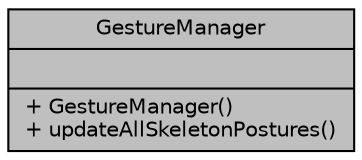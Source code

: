 digraph "GestureManager"
{
 // LATEX_PDF_SIZE
  edge [fontname="Helvetica",fontsize="10",labelfontname="Helvetica",labelfontsize="10"];
  node [fontname="Helvetica",fontsize="10",shape=record];
  Node1 [label="{GestureManager\n||+ GestureManager()\l+ updateAllSkeletonPostures()\l}",height=0.2,width=0.4,color="black", fillcolor="grey75", style="filled", fontcolor="black",tooltip=" "];
}

